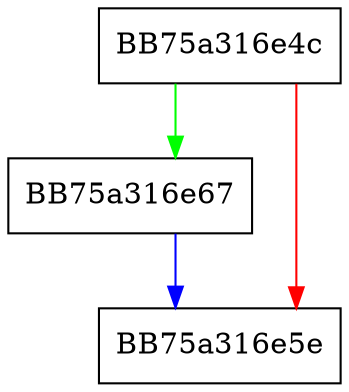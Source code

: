 digraph childIndex {
  node [shape="box"];
  graph [splines=ortho];
  BB75a316e4c -> BB75a316e67 [color="green"];
  BB75a316e4c -> BB75a316e5e [color="red"];
  BB75a316e67 -> BB75a316e5e [color="blue"];
}